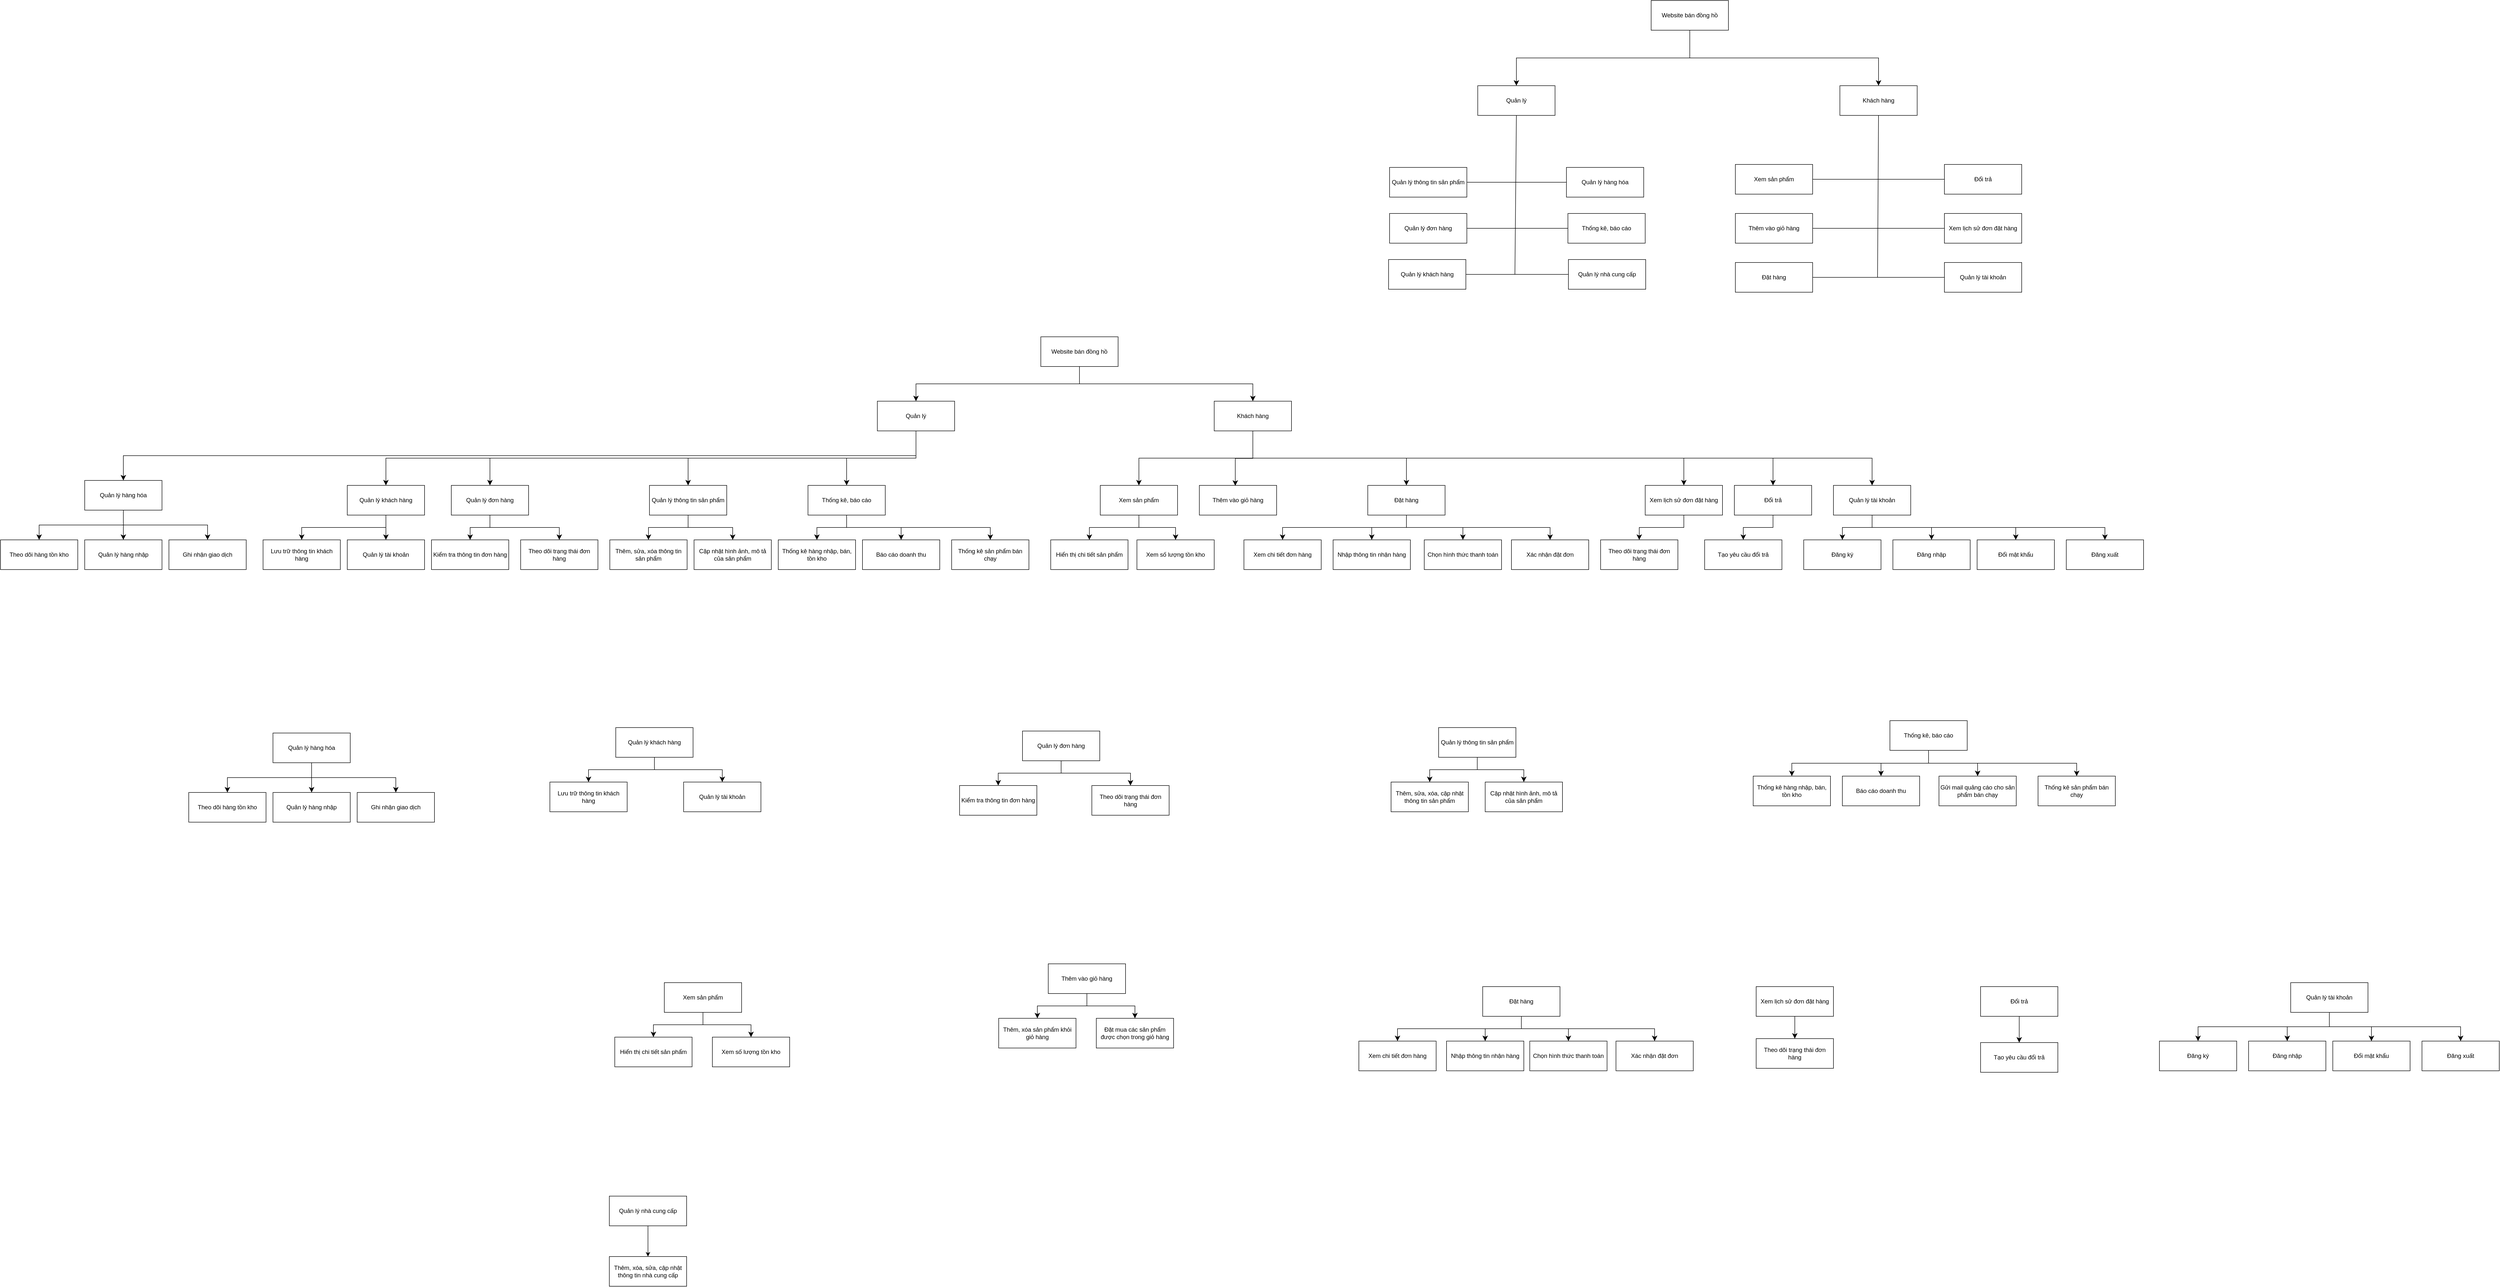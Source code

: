 <mxfile version="26.0.14">
  <diagram id="C5RBs43oDa-KdzZeNtuy" name="Page-1">
    <mxGraphModel dx="3051" dy="1436" grid="0" gridSize="10" guides="1" tooltips="1" connect="1" arrows="1" fold="1" page="1" pageScale="1" pageWidth="827" pageHeight="1169" math="0" shadow="0">
      <root>
        <mxCell id="WIyWlLk6GJQsqaUBKTNV-0" />
        <mxCell id="WIyWlLk6GJQsqaUBKTNV-1" parent="WIyWlLk6GJQsqaUBKTNV-0" />
        <mxCell id="foYc1p1-t5M7blXoYfU2-0" value="Website bán đồng hồ" style="rounded=0;whiteSpace=wrap;html=1;" parent="WIyWlLk6GJQsqaUBKTNV-1" vertex="1">
          <mxGeometry x="270" y="-20" width="156" height="60" as="geometry" />
        </mxCell>
        <mxCell id="foYc1p1-t5M7blXoYfU2-1" value="Quản lý" style="rounded=0;whiteSpace=wrap;html=1;" parent="WIyWlLk6GJQsqaUBKTNV-1" vertex="1">
          <mxGeometry x="-60" y="110" width="156" height="60" as="geometry" />
        </mxCell>
        <mxCell id="foYc1p1-t5M7blXoYfU2-2" value="" style="edgeStyle=elbowEdgeStyle;elbow=vertical;endArrow=classic;html=1;curved=0;rounded=0;endSize=8;startSize=8;entryX=0.5;entryY=0;entryDx=0;entryDy=0;exitX=0.5;exitY=1;exitDx=0;exitDy=0;" parent="WIyWlLk6GJQsqaUBKTNV-1" source="foYc1p1-t5M7blXoYfU2-0" target="foYc1p1-t5M7blXoYfU2-1" edge="1">
          <mxGeometry width="50" height="50" relative="1" as="geometry">
            <mxPoint x="370" y="380" as="sourcePoint" />
            <mxPoint x="420" y="330" as="targetPoint" />
          </mxGeometry>
        </mxCell>
        <mxCell id="foYc1p1-t5M7blXoYfU2-3" value="" style="edgeStyle=elbowEdgeStyle;elbow=vertical;endArrow=classic;html=1;curved=0;rounded=0;endSize=8;startSize=8;exitX=0.5;exitY=1;exitDx=0;exitDy=0;entryX=0.5;entryY=0;entryDx=0;entryDy=0;" parent="WIyWlLk6GJQsqaUBKTNV-1" source="foYc1p1-t5M7blXoYfU2-0" target="foYc1p1-t5M7blXoYfU2-16" edge="1">
          <mxGeometry width="50" height="50" relative="1" as="geometry">
            <mxPoint x="358" y="50" as="sourcePoint" />
            <mxPoint x="610" y="110" as="targetPoint" />
          </mxGeometry>
        </mxCell>
        <mxCell id="foYc1p1-t5M7blXoYfU2-4" value="Quản lý hàng hóa" style="rounded=0;whiteSpace=wrap;html=1;" parent="WIyWlLk6GJQsqaUBKTNV-1" vertex="1">
          <mxGeometry x="-1660" y="270" width="156" height="60" as="geometry" />
        </mxCell>
        <mxCell id="foYc1p1-t5M7blXoYfU2-5" value="" style="edgeStyle=elbowEdgeStyle;elbow=vertical;endArrow=classic;html=1;curved=0;rounded=0;endSize=8;startSize=8;entryX=0.5;entryY=0;entryDx=0;entryDy=0;exitX=0.5;exitY=1;exitDx=0;exitDy=0;" parent="WIyWlLk6GJQsqaUBKTNV-1" source="foYc1p1-t5M7blXoYfU2-1" target="foYc1p1-t5M7blXoYfU2-4" edge="1">
          <mxGeometry width="50" height="50" relative="1" as="geometry">
            <mxPoint x="270" y="220" as="sourcePoint" />
            <mxPoint x="-280" y="440" as="targetPoint" />
          </mxGeometry>
        </mxCell>
        <mxCell id="foYc1p1-t5M7blXoYfU2-6" value="Quản lý khách hàng" style="rounded=0;whiteSpace=wrap;html=1;" parent="WIyWlLk6GJQsqaUBKTNV-1" vertex="1">
          <mxGeometry x="-1130" y="280" width="156" height="60" as="geometry" />
        </mxCell>
        <mxCell id="foYc1p1-t5M7blXoYfU2-8" value="" style="edgeStyle=elbowEdgeStyle;elbow=vertical;endArrow=classic;html=1;curved=0;rounded=0;endSize=8;startSize=8;entryX=0.5;entryY=0;entryDx=0;entryDy=0;exitX=0.5;exitY=1;exitDx=0;exitDy=0;" parent="WIyWlLk6GJQsqaUBKTNV-1" source="foYc1p1-t5M7blXoYfU2-1" target="foYc1p1-t5M7blXoYfU2-6" edge="1">
          <mxGeometry width="50" height="50" relative="1" as="geometry">
            <mxPoint x="28" y="180" as="sourcePoint" />
            <mxPoint x="-352" y="270" as="targetPoint" />
          </mxGeometry>
        </mxCell>
        <mxCell id="foYc1p1-t5M7blXoYfU2-9" value="Quản lý đơn hàng" style="rounded=0;whiteSpace=wrap;html=1;" parent="WIyWlLk6GJQsqaUBKTNV-1" vertex="1">
          <mxGeometry x="-920" y="280" width="156" height="60" as="geometry" />
        </mxCell>
        <mxCell id="foYc1p1-t5M7blXoYfU2-12" value="Quản lý thông tin sản phẩm" style="rounded=0;whiteSpace=wrap;html=1;" parent="WIyWlLk6GJQsqaUBKTNV-1" vertex="1">
          <mxGeometry x="-520" y="280" width="156" height="60" as="geometry" />
        </mxCell>
        <mxCell id="foYc1p1-t5M7blXoYfU2-15" value="Thống kê, báo cáo" style="rounded=0;whiteSpace=wrap;html=1;" parent="WIyWlLk6GJQsqaUBKTNV-1" vertex="1">
          <mxGeometry x="-200" y="280" width="156" height="60" as="geometry" />
        </mxCell>
        <mxCell id="foYc1p1-t5M7blXoYfU2-16" value="Khách hàng" style="rounded=0;whiteSpace=wrap;html=1;" parent="WIyWlLk6GJQsqaUBKTNV-1" vertex="1">
          <mxGeometry x="620" y="110" width="156" height="60" as="geometry" />
        </mxCell>
        <mxCell id="foYc1p1-t5M7blXoYfU2-17" value="" style="edgeStyle=elbowEdgeStyle;elbow=vertical;endArrow=classic;html=1;curved=0;rounded=0;endSize=8;startSize=8;exitX=0.5;exitY=1;exitDx=0;exitDy=0;entryX=0.5;entryY=0;entryDx=0;entryDy=0;" parent="WIyWlLk6GJQsqaUBKTNV-1" source="foYc1p1-t5M7blXoYfU2-4" target="foYc1p1-t5M7blXoYfU2-19" edge="1">
          <mxGeometry width="50" height="50" relative="1" as="geometry">
            <mxPoint x="-860" y="550" as="sourcePoint" />
            <mxPoint x="-1510" y="390" as="targetPoint" />
          </mxGeometry>
        </mxCell>
        <mxCell id="foYc1p1-t5M7blXoYfU2-18" value="Theo dõi hàng tồn kho" style="rounded=0;whiteSpace=wrap;html=1;" parent="WIyWlLk6GJQsqaUBKTNV-1" vertex="1">
          <mxGeometry x="-1830" y="390" width="156" height="60" as="geometry" />
        </mxCell>
        <mxCell id="foYc1p1-t5M7blXoYfU2-19" value="Quản lý hàng nhập" style="rounded=0;whiteSpace=wrap;html=1;" parent="WIyWlLk6GJQsqaUBKTNV-1" vertex="1">
          <mxGeometry x="-1660" y="390" width="156" height="60" as="geometry" />
        </mxCell>
        <mxCell id="foYc1p1-t5M7blXoYfU2-20" value="" style="edgeStyle=elbowEdgeStyle;elbow=vertical;endArrow=classic;html=1;curved=0;rounded=0;endSize=8;startSize=8;exitX=0.5;exitY=1;exitDx=0;exitDy=0;entryX=0.5;entryY=0;entryDx=0;entryDy=0;" parent="WIyWlLk6GJQsqaUBKTNV-1" source="foYc1p1-t5M7blXoYfU2-4" target="foYc1p1-t5M7blXoYfU2-18" edge="1">
          <mxGeometry width="50" height="50" relative="1" as="geometry">
            <mxPoint x="-1070" y="430" as="sourcePoint" />
            <mxPoint x="-1582" y="390" as="targetPoint" />
          </mxGeometry>
        </mxCell>
        <mxCell id="foYc1p1-t5M7blXoYfU2-21" value="Ghi nhận giao dịch" style="rounded=0;whiteSpace=wrap;html=1;" parent="WIyWlLk6GJQsqaUBKTNV-1" vertex="1">
          <mxGeometry x="-1490" y="390" width="156" height="60" as="geometry" />
        </mxCell>
        <mxCell id="foYc1p1-t5M7blXoYfU2-22" value="" style="edgeStyle=elbowEdgeStyle;elbow=vertical;endArrow=classic;html=1;curved=0;rounded=0;endSize=8;startSize=8;exitX=0.5;exitY=1;exitDx=0;exitDy=0;entryX=0.5;entryY=0;entryDx=0;entryDy=0;" parent="WIyWlLk6GJQsqaUBKTNV-1" source="foYc1p1-t5M7blXoYfU2-4" target="foYc1p1-t5M7blXoYfU2-21" edge="1">
          <mxGeometry width="50" height="50" relative="1" as="geometry">
            <mxPoint x="-1112" y="340" as="sourcePoint" />
            <mxPoint x="-1510" y="390" as="targetPoint" />
          </mxGeometry>
        </mxCell>
        <mxCell id="foYc1p1-t5M7blXoYfU2-23" value="Lưu trữ thông tin khách hàng" style="rounded=0;whiteSpace=wrap;html=1;" parent="WIyWlLk6GJQsqaUBKTNV-1" vertex="1">
          <mxGeometry x="-1300" y="390" width="156" height="60" as="geometry" />
        </mxCell>
        <mxCell id="foYc1p1-t5M7blXoYfU2-25" value="" style="edgeStyle=elbowEdgeStyle;elbow=vertical;endArrow=classic;html=1;curved=0;rounded=0;endSize=8;startSize=8;exitX=0.5;exitY=1;exitDx=0;exitDy=0;entryX=0.5;entryY=0;entryDx=0;entryDy=0;" parent="WIyWlLk6GJQsqaUBKTNV-1" source="foYc1p1-t5M7blXoYfU2-6" target="foYc1p1-t5M7blXoYfU2-23" edge="1">
          <mxGeometry width="50" height="50" relative="1" as="geometry">
            <mxPoint x="-1102" y="350" as="sourcePoint" />
            <mxPoint x="-1152" y="400" as="targetPoint" />
          </mxGeometry>
        </mxCell>
        <mxCell id="foYc1p1-t5M7blXoYfU2-26" value="Quản lý tài khoản" style="rounded=0;whiteSpace=wrap;html=1;" parent="WIyWlLk6GJQsqaUBKTNV-1" vertex="1">
          <mxGeometry x="-1130" y="390" width="156" height="60" as="geometry" />
        </mxCell>
        <mxCell id="foYc1p1-t5M7blXoYfU2-27" value="" style="edgeStyle=elbowEdgeStyle;elbow=vertical;endArrow=classic;html=1;curved=0;rounded=0;endSize=8;startSize=8;exitX=0.5;exitY=1;exitDx=0;exitDy=0;entryX=0.5;entryY=0;entryDx=0;entryDy=0;" parent="WIyWlLk6GJQsqaUBKTNV-1" source="foYc1p1-t5M7blXoYfU2-6" target="foYc1p1-t5M7blXoYfU2-26" edge="1">
          <mxGeometry width="50" height="50" relative="1" as="geometry">
            <mxPoint x="-1042" y="350" as="sourcePoint" />
            <mxPoint x="-1192" y="400" as="targetPoint" />
          </mxGeometry>
        </mxCell>
        <mxCell id="foYc1p1-t5M7blXoYfU2-28" value="Kiểm tra thông tin đơn hàng" style="rounded=0;whiteSpace=wrap;html=1;" parent="WIyWlLk6GJQsqaUBKTNV-1" vertex="1">
          <mxGeometry x="-960" y="390" width="156" height="60" as="geometry" />
        </mxCell>
        <mxCell id="foYc1p1-t5M7blXoYfU2-29" value="" style="edgeStyle=elbowEdgeStyle;elbow=vertical;endArrow=classic;html=1;curved=0;rounded=0;endSize=8;startSize=8;exitX=0.5;exitY=1;exitDx=0;exitDy=0;entryX=0.5;entryY=0;entryDx=0;entryDy=0;" parent="WIyWlLk6GJQsqaUBKTNV-1" source="foYc1p1-t5M7blXoYfU2-9" target="foYc1p1-t5M7blXoYfU2-28" edge="1">
          <mxGeometry width="50" height="50" relative="1" as="geometry">
            <mxPoint x="-1042" y="350" as="sourcePoint" />
            <mxPoint x="-1042" y="400" as="targetPoint" />
          </mxGeometry>
        </mxCell>
        <mxCell id="foYc1p1-t5M7blXoYfU2-30" value="Theo dõi trạng thái đơn hàng" style="rounded=0;whiteSpace=wrap;html=1;" parent="WIyWlLk6GJQsqaUBKTNV-1" vertex="1">
          <mxGeometry x="-780" y="390" width="156" height="60" as="geometry" />
        </mxCell>
        <mxCell id="foYc1p1-t5M7blXoYfU2-31" value="" style="edgeStyle=elbowEdgeStyle;elbow=vertical;endArrow=classic;html=1;curved=0;rounded=0;endSize=8;startSize=8;entryX=0.5;entryY=0;entryDx=0;entryDy=0;exitX=0.5;exitY=1;exitDx=0;exitDy=0;" parent="WIyWlLk6GJQsqaUBKTNV-1" source="foYc1p1-t5M7blXoYfU2-9" target="foYc1p1-t5M7blXoYfU2-30" edge="1">
          <mxGeometry width="50" height="50" relative="1" as="geometry">
            <mxPoint x="-820" y="360" as="sourcePoint" />
            <mxPoint x="-872" y="400" as="targetPoint" />
          </mxGeometry>
        </mxCell>
        <mxCell id="foYc1p1-t5M7blXoYfU2-32" value="Thêm, sửa, xóa thông tin sản phẩm" style="rounded=0;whiteSpace=wrap;html=1;" parent="WIyWlLk6GJQsqaUBKTNV-1" vertex="1">
          <mxGeometry x="-600" y="390" width="156" height="60" as="geometry" />
        </mxCell>
        <mxCell id="foYc1p1-t5M7blXoYfU2-33" value="Cập nhật hình ảnh, mô tả của sản phẩm" style="rounded=0;whiteSpace=wrap;html=1;" parent="WIyWlLk6GJQsqaUBKTNV-1" vertex="1">
          <mxGeometry x="-430" y="390" width="156" height="60" as="geometry" />
        </mxCell>
        <mxCell id="foYc1p1-t5M7blXoYfU2-34" value="" style="edgeStyle=elbowEdgeStyle;elbow=vertical;endArrow=classic;html=1;curved=0;rounded=0;endSize=8;startSize=8;entryX=0.5;entryY=0;entryDx=0;entryDy=0;exitX=0.5;exitY=1;exitDx=0;exitDy=0;" parent="WIyWlLk6GJQsqaUBKTNV-1" source="foYc1p1-t5M7blXoYfU2-12" target="foYc1p1-t5M7blXoYfU2-32" edge="1">
          <mxGeometry width="50" height="50" relative="1" as="geometry">
            <mxPoint x="-832" y="350" as="sourcePoint" />
            <mxPoint x="-692" y="400" as="targetPoint" />
          </mxGeometry>
        </mxCell>
        <mxCell id="foYc1p1-t5M7blXoYfU2-35" value="" style="edgeStyle=elbowEdgeStyle;elbow=vertical;endArrow=classic;html=1;curved=0;rounded=0;endSize=8;startSize=8;entryX=0.5;entryY=0;entryDx=0;entryDy=0;exitX=0.5;exitY=1;exitDx=0;exitDy=0;" parent="WIyWlLk6GJQsqaUBKTNV-1" source="foYc1p1-t5M7blXoYfU2-12" target="foYc1p1-t5M7blXoYfU2-33" edge="1">
          <mxGeometry width="50" height="50" relative="1" as="geometry">
            <mxPoint x="-822" y="360" as="sourcePoint" />
            <mxPoint x="-682" y="410" as="targetPoint" />
          </mxGeometry>
        </mxCell>
        <mxCell id="foYc1p1-t5M7blXoYfU2-36" value="Thống kê hàng nhập, bán, tồn kho" style="rounded=0;whiteSpace=wrap;html=1;" parent="WIyWlLk6GJQsqaUBKTNV-1" vertex="1">
          <mxGeometry x="-260" y="390" width="156" height="60" as="geometry" />
        </mxCell>
        <mxCell id="foYc1p1-t5M7blXoYfU2-37" value="Báo cáo doanh thu" style="rounded=0;whiteSpace=wrap;html=1;" parent="WIyWlLk6GJQsqaUBKTNV-1" vertex="1">
          <mxGeometry x="-90" y="390" width="156" height="60" as="geometry" />
        </mxCell>
        <mxCell id="foYc1p1-t5M7blXoYfU2-38" value="" style="edgeStyle=elbowEdgeStyle;elbow=vertical;endArrow=classic;html=1;curved=0;rounded=0;endSize=8;startSize=8;entryX=0.5;entryY=0;entryDx=0;entryDy=0;exitX=0.5;exitY=1;exitDx=0;exitDy=0;" parent="WIyWlLk6GJQsqaUBKTNV-1" source="foYc1p1-t5M7blXoYfU2-15" target="foYc1p1-t5M7blXoYfU2-37" edge="1">
          <mxGeometry width="50" height="50" relative="1" as="geometry">
            <mxPoint x="-432" y="350" as="sourcePoint" />
            <mxPoint x="-512" y="400" as="targetPoint" />
          </mxGeometry>
        </mxCell>
        <mxCell id="foYc1p1-t5M7blXoYfU2-39" value="" style="edgeStyle=elbowEdgeStyle;elbow=vertical;endArrow=classic;html=1;curved=0;rounded=0;endSize=8;startSize=8;entryX=0.5;entryY=0;entryDx=0;entryDy=0;exitX=0.5;exitY=1;exitDx=0;exitDy=0;" parent="WIyWlLk6GJQsqaUBKTNV-1" source="foYc1p1-t5M7blXoYfU2-15" target="foYc1p1-t5M7blXoYfU2-36" edge="1">
          <mxGeometry width="50" height="50" relative="1" as="geometry">
            <mxPoint x="-432" y="350" as="sourcePoint" />
            <mxPoint x="-342" y="400" as="targetPoint" />
          </mxGeometry>
        </mxCell>
        <mxCell id="foYc1p1-t5M7blXoYfU2-40" value="Thống kê sản phẩm bán chạy" style="rounded=0;whiteSpace=wrap;html=1;" parent="WIyWlLk6GJQsqaUBKTNV-1" vertex="1">
          <mxGeometry x="90" y="390" width="156" height="60" as="geometry" />
        </mxCell>
        <mxCell id="foYc1p1-t5M7blXoYfU2-41" value="" style="edgeStyle=elbowEdgeStyle;elbow=vertical;endArrow=classic;html=1;curved=0;rounded=0;endSize=8;startSize=8;entryX=0.5;entryY=0;entryDx=0;entryDy=0;exitX=0.5;exitY=1;exitDx=0;exitDy=0;" parent="WIyWlLk6GJQsqaUBKTNV-1" source="foYc1p1-t5M7blXoYfU2-15" target="foYc1p1-t5M7blXoYfU2-40" edge="1">
          <mxGeometry width="50" height="50" relative="1" as="geometry">
            <mxPoint x="-70" y="350" as="sourcePoint" />
            <mxPoint x="-2" y="400" as="targetPoint" />
          </mxGeometry>
        </mxCell>
        <mxCell id="foYc1p1-t5M7blXoYfU2-43" value="" style="edgeStyle=elbowEdgeStyle;elbow=vertical;endArrow=classic;html=1;curved=0;rounded=0;endSize=8;startSize=8;entryX=0.5;entryY=0;entryDx=0;entryDy=0;exitX=0.5;exitY=1;exitDx=0;exitDy=0;" parent="WIyWlLk6GJQsqaUBKTNV-1" source="foYc1p1-t5M7blXoYfU2-1" target="foYc1p1-t5M7blXoYfU2-9" edge="1">
          <mxGeometry width="50" height="50" relative="1" as="geometry">
            <mxPoint x="28" y="180" as="sourcePoint" />
            <mxPoint x="-1042" y="290" as="targetPoint" />
          </mxGeometry>
        </mxCell>
        <mxCell id="foYc1p1-t5M7blXoYfU2-44" value="" style="edgeStyle=elbowEdgeStyle;elbow=vertical;endArrow=classic;html=1;curved=0;rounded=0;endSize=8;startSize=8;entryX=0.5;entryY=0;entryDx=0;entryDy=0;exitX=0.5;exitY=1;exitDx=0;exitDy=0;" parent="WIyWlLk6GJQsqaUBKTNV-1" source="foYc1p1-t5M7blXoYfU2-1" target="foYc1p1-t5M7blXoYfU2-12" edge="1">
          <mxGeometry width="50" height="50" relative="1" as="geometry">
            <mxPoint x="38" y="190" as="sourcePoint" />
            <mxPoint x="-1032" y="300" as="targetPoint" />
          </mxGeometry>
        </mxCell>
        <mxCell id="foYc1p1-t5M7blXoYfU2-45" value="" style="edgeStyle=elbowEdgeStyle;elbow=vertical;endArrow=classic;html=1;curved=0;rounded=0;endSize=8;startSize=8;entryX=0.5;entryY=0;entryDx=0;entryDy=0;exitX=0.5;exitY=1;exitDx=0;exitDy=0;" parent="WIyWlLk6GJQsqaUBKTNV-1" source="foYc1p1-t5M7blXoYfU2-1" target="foYc1p1-t5M7blXoYfU2-15" edge="1">
          <mxGeometry width="50" height="50" relative="1" as="geometry">
            <mxPoint x="48" y="200" as="sourcePoint" />
            <mxPoint x="-1022" y="310" as="targetPoint" />
          </mxGeometry>
        </mxCell>
        <mxCell id="foYc1p1-t5M7blXoYfU2-46" value="Xem sản phẩm" style="rounded=0;whiteSpace=wrap;html=1;" parent="WIyWlLk6GJQsqaUBKTNV-1" vertex="1">
          <mxGeometry x="390" y="280" width="156" height="60" as="geometry" />
        </mxCell>
        <mxCell id="foYc1p1-t5M7blXoYfU2-47" value="Hiển thị chi tiết sản phẩm" style="rounded=0;whiteSpace=wrap;html=1;" parent="WIyWlLk6GJQsqaUBKTNV-1" vertex="1">
          <mxGeometry x="290" y="390" width="156" height="60" as="geometry" />
        </mxCell>
        <mxCell id="foYc1p1-t5M7blXoYfU2-51" value="Xem số lượng tồn kho" style="rounded=0;whiteSpace=wrap;html=1;" parent="WIyWlLk6GJQsqaUBKTNV-1" vertex="1">
          <mxGeometry x="464" y="390" width="156" height="60" as="geometry" />
        </mxCell>
        <mxCell id="foYc1p1-t5M7blXoYfU2-52" value="Thêm vào giỏ hàng" style="rounded=0;whiteSpace=wrap;html=1;" parent="WIyWlLk6GJQsqaUBKTNV-1" vertex="1">
          <mxGeometry x="590" y="280" width="156" height="60" as="geometry" />
        </mxCell>
        <mxCell id="foYc1p1-t5M7blXoYfU2-53" value="Đặt hàng" style="rounded=0;whiteSpace=wrap;html=1;" parent="WIyWlLk6GJQsqaUBKTNV-1" vertex="1">
          <mxGeometry x="930" y="280" width="156" height="60" as="geometry" />
        </mxCell>
        <mxCell id="foYc1p1-t5M7blXoYfU2-54" value="Xem chi tiết đơn hàng" style="rounded=0;whiteSpace=wrap;html=1;" parent="WIyWlLk6GJQsqaUBKTNV-1" vertex="1">
          <mxGeometry x="680" y="390" width="156" height="60" as="geometry" />
        </mxCell>
        <mxCell id="foYc1p1-t5M7blXoYfU2-55" value="Chọn hình thức thanh toán" style="rounded=0;whiteSpace=wrap;html=1;" parent="WIyWlLk6GJQsqaUBKTNV-1" vertex="1">
          <mxGeometry x="1044" y="390" width="156" height="60" as="geometry" />
        </mxCell>
        <mxCell id="foYc1p1-t5M7blXoYfU2-56" value="Xem lịch sử đơn đặt hàng" style="rounded=0;whiteSpace=wrap;html=1;" parent="WIyWlLk6GJQsqaUBKTNV-1" vertex="1">
          <mxGeometry x="1490" y="280" width="156" height="60" as="geometry" />
        </mxCell>
        <mxCell id="foYc1p1-t5M7blXoYfU2-57" value="Đổi trả" style="rounded=0;whiteSpace=wrap;html=1;" parent="WIyWlLk6GJQsqaUBKTNV-1" vertex="1">
          <mxGeometry x="1670" y="280" width="156" height="60" as="geometry" />
        </mxCell>
        <mxCell id="foYc1p1-t5M7blXoYfU2-58" value="Quản lý tài khoản" style="rounded=0;whiteSpace=wrap;html=1;" parent="WIyWlLk6GJQsqaUBKTNV-1" vertex="1">
          <mxGeometry x="1870" y="280" width="156" height="60" as="geometry" />
        </mxCell>
        <mxCell id="foYc1p1-t5M7blXoYfU2-59" value="Đăng ký" style="rounded=0;whiteSpace=wrap;html=1;" parent="WIyWlLk6GJQsqaUBKTNV-1" vertex="1">
          <mxGeometry x="1810" y="390" width="156" height="60" as="geometry" />
        </mxCell>
        <mxCell id="foYc1p1-t5M7blXoYfU2-60" value="Đăng nhập" style="rounded=0;whiteSpace=wrap;html=1;" parent="WIyWlLk6GJQsqaUBKTNV-1" vertex="1">
          <mxGeometry x="1990" y="390" width="156" height="60" as="geometry" />
        </mxCell>
        <mxCell id="foYc1p1-t5M7blXoYfU2-61" value="Đổi mật khẩu" style="rounded=0;whiteSpace=wrap;html=1;" parent="WIyWlLk6GJQsqaUBKTNV-1" vertex="1">
          <mxGeometry x="2160" y="390" width="156" height="60" as="geometry" />
        </mxCell>
        <mxCell id="foYc1p1-t5M7blXoYfU2-62" value="Đăng xuất" style="rounded=0;whiteSpace=wrap;html=1;" parent="WIyWlLk6GJQsqaUBKTNV-1" vertex="1">
          <mxGeometry x="2340" y="390" width="156" height="60" as="geometry" />
        </mxCell>
        <mxCell id="foYc1p1-t5M7blXoYfU2-63" value="" style="edgeStyle=elbowEdgeStyle;elbow=vertical;endArrow=classic;html=1;curved=0;rounded=0;endSize=8;startSize=8;exitX=0.5;exitY=1;exitDx=0;exitDy=0;entryX=0.5;entryY=0;entryDx=0;entryDy=0;" parent="WIyWlLk6GJQsqaUBKTNV-1" source="foYc1p1-t5M7blXoYfU2-16" target="foYc1p1-t5M7blXoYfU2-46" edge="1">
          <mxGeometry width="50" height="50" relative="1" as="geometry">
            <mxPoint x="358" y="50" as="sourcePoint" />
            <mxPoint x="708" y="120" as="targetPoint" />
          </mxGeometry>
        </mxCell>
        <mxCell id="foYc1p1-t5M7blXoYfU2-64" value="" style="edgeStyle=elbowEdgeStyle;elbow=vertical;endArrow=classic;html=1;curved=0;rounded=0;endSize=8;startSize=8;exitX=0.5;exitY=1;exitDx=0;exitDy=0;entryX=0.465;entryY=0.012;entryDx=0;entryDy=0;entryPerimeter=0;" parent="WIyWlLk6GJQsqaUBKTNV-1" source="foYc1p1-t5M7blXoYfU2-16" target="foYc1p1-t5M7blXoYfU2-52" edge="1">
          <mxGeometry width="50" height="50" relative="1" as="geometry">
            <mxPoint x="708" y="180" as="sourcePoint" />
            <mxPoint x="478" y="290" as="targetPoint" />
          </mxGeometry>
        </mxCell>
        <mxCell id="foYc1p1-t5M7blXoYfU2-65" value="" style="edgeStyle=elbowEdgeStyle;elbow=vertical;endArrow=classic;html=1;curved=0;rounded=0;endSize=8;startSize=8;exitX=0.5;exitY=1;exitDx=0;exitDy=0;entryX=0.5;entryY=0;entryDx=0;entryDy=0;" parent="WIyWlLk6GJQsqaUBKTNV-1" source="foYc1p1-t5M7blXoYfU2-16" target="foYc1p1-t5M7blXoYfU2-53" edge="1">
          <mxGeometry width="50" height="50" relative="1" as="geometry">
            <mxPoint x="718" y="190" as="sourcePoint" />
            <mxPoint x="488" y="300" as="targetPoint" />
          </mxGeometry>
        </mxCell>
        <mxCell id="foYc1p1-t5M7blXoYfU2-66" value="" style="edgeStyle=elbowEdgeStyle;elbow=vertical;endArrow=classic;html=1;curved=0;rounded=0;endSize=8;startSize=8;exitX=0.5;exitY=1;exitDx=0;exitDy=0;entryX=0.5;entryY=0;entryDx=0;entryDy=0;" parent="WIyWlLk6GJQsqaUBKTNV-1" source="foYc1p1-t5M7blXoYfU2-16" target="foYc1p1-t5M7blXoYfU2-56" edge="1">
          <mxGeometry width="50" height="50" relative="1" as="geometry">
            <mxPoint x="728" y="200" as="sourcePoint" />
            <mxPoint x="498" y="310" as="targetPoint" />
          </mxGeometry>
        </mxCell>
        <mxCell id="foYc1p1-t5M7blXoYfU2-67" value="" style="edgeStyle=elbowEdgeStyle;elbow=vertical;endArrow=classic;html=1;curved=0;rounded=0;endSize=8;startSize=8;exitX=0.5;exitY=1;exitDx=0;exitDy=0;entryX=0.5;entryY=0;entryDx=0;entryDy=0;" parent="WIyWlLk6GJQsqaUBKTNV-1" source="foYc1p1-t5M7blXoYfU2-16" target="foYc1p1-t5M7blXoYfU2-57" edge="1">
          <mxGeometry width="50" height="50" relative="1" as="geometry">
            <mxPoint x="708" y="180" as="sourcePoint" />
            <mxPoint x="1288" y="290" as="targetPoint" />
          </mxGeometry>
        </mxCell>
        <mxCell id="foYc1p1-t5M7blXoYfU2-68" value="" style="edgeStyle=elbowEdgeStyle;elbow=vertical;endArrow=classic;html=1;curved=0;rounded=0;endSize=8;startSize=8;exitX=0.5;exitY=1;exitDx=0;exitDy=0;entryX=0.5;entryY=0;entryDx=0;entryDy=0;" parent="WIyWlLk6GJQsqaUBKTNV-1" source="foYc1p1-t5M7blXoYfU2-16" target="foYc1p1-t5M7blXoYfU2-58" edge="1">
          <mxGeometry width="50" height="50" relative="1" as="geometry">
            <mxPoint x="718" y="190" as="sourcePoint" />
            <mxPoint x="1298" y="300" as="targetPoint" />
          </mxGeometry>
        </mxCell>
        <mxCell id="foYc1p1-t5M7blXoYfU2-69" value="" style="edgeStyle=elbowEdgeStyle;elbow=vertical;endArrow=classic;html=1;curved=0;rounded=0;endSize=8;startSize=8;exitX=0.5;exitY=1;exitDx=0;exitDy=0;entryX=0.5;entryY=0;entryDx=0;entryDy=0;" parent="WIyWlLk6GJQsqaUBKTNV-1" source="foYc1p1-t5M7blXoYfU2-46" target="foYc1p1-t5M7blXoYfU2-47" edge="1">
          <mxGeometry width="50" height="50" relative="1" as="geometry">
            <mxPoint x="708" y="180" as="sourcePoint" />
            <mxPoint x="763" y="291" as="targetPoint" />
          </mxGeometry>
        </mxCell>
        <mxCell id="foYc1p1-t5M7blXoYfU2-70" value="" style="edgeStyle=elbowEdgeStyle;elbow=vertical;endArrow=classic;html=1;curved=0;rounded=0;endSize=8;startSize=8;exitX=0.5;exitY=1;exitDx=0;exitDy=0;entryX=0.5;entryY=0;entryDx=0;entryDy=0;" parent="WIyWlLk6GJQsqaUBKTNV-1" source="foYc1p1-t5M7blXoYfU2-46" target="foYc1p1-t5M7blXoYfU2-51" edge="1">
          <mxGeometry width="50" height="50" relative="1" as="geometry">
            <mxPoint x="478" y="350" as="sourcePoint" />
            <mxPoint x="378" y="400" as="targetPoint" />
          </mxGeometry>
        </mxCell>
        <mxCell id="foYc1p1-t5M7blXoYfU2-71" value="" style="edgeStyle=elbowEdgeStyle;elbow=vertical;endArrow=classic;html=1;curved=0;rounded=0;endSize=8;startSize=8;exitX=0.5;exitY=1;exitDx=0;exitDy=0;entryX=0.5;entryY=0;entryDx=0;entryDy=0;" parent="WIyWlLk6GJQsqaUBKTNV-1" source="foYc1p1-t5M7blXoYfU2-53" target="foYc1p1-t5M7blXoYfU2-54" edge="1">
          <mxGeometry width="50" height="50" relative="1" as="geometry">
            <mxPoint x="478" y="350" as="sourcePoint" />
            <mxPoint x="552" y="400" as="targetPoint" />
          </mxGeometry>
        </mxCell>
        <mxCell id="foYc1p1-t5M7blXoYfU2-72" value="" style="edgeStyle=elbowEdgeStyle;elbow=vertical;endArrow=classic;html=1;curved=0;rounded=0;endSize=8;startSize=8;exitX=0.5;exitY=1;exitDx=0;exitDy=0;entryX=0.5;entryY=0;entryDx=0;entryDy=0;" parent="WIyWlLk6GJQsqaUBKTNV-1" source="foYc1p1-t5M7blXoYfU2-53" target="foYc1p1-t5M7blXoYfU2-55" edge="1">
          <mxGeometry width="50" height="50" relative="1" as="geometry">
            <mxPoint x="1018" y="350" as="sourcePoint" />
            <mxPoint x="908" y="410" as="targetPoint" />
          </mxGeometry>
        </mxCell>
        <mxCell id="foYc1p1-t5M7blXoYfU2-73" value="Nhập thông tin nhận hàng" style="rounded=0;whiteSpace=wrap;html=1;" parent="WIyWlLk6GJQsqaUBKTNV-1" vertex="1">
          <mxGeometry x="860" y="390" width="156" height="60" as="geometry" />
        </mxCell>
        <mxCell id="foYc1p1-t5M7blXoYfU2-74" value="" style="edgeStyle=elbowEdgeStyle;elbow=vertical;endArrow=classic;html=1;curved=0;rounded=0;endSize=8;startSize=8;exitX=0.5;exitY=1;exitDx=0;exitDy=0;entryX=0.5;entryY=0;entryDx=0;entryDy=0;" parent="WIyWlLk6GJQsqaUBKTNV-1" source="foYc1p1-t5M7blXoYfU2-53" target="foYc1p1-t5M7blXoYfU2-73" edge="1">
          <mxGeometry width="50" height="50" relative="1" as="geometry">
            <mxPoint x="1018" y="350" as="sourcePoint" />
            <mxPoint x="1132" y="400" as="targetPoint" />
          </mxGeometry>
        </mxCell>
        <mxCell id="foYc1p1-t5M7blXoYfU2-75" value="Xác nhận đặt đơn" style="rounded=0;whiteSpace=wrap;html=1;" parent="WIyWlLk6GJQsqaUBKTNV-1" vertex="1">
          <mxGeometry x="1220" y="390" width="156" height="60" as="geometry" />
        </mxCell>
        <mxCell id="foYc1p1-t5M7blXoYfU2-76" value="Theo dõi trạng thái đơn hàng" style="rounded=0;whiteSpace=wrap;html=1;" parent="WIyWlLk6GJQsqaUBKTNV-1" vertex="1">
          <mxGeometry x="1400" y="390" width="156" height="60" as="geometry" />
        </mxCell>
        <mxCell id="foYc1p1-t5M7blXoYfU2-77" value="Tạo yêu cầu đổi trả" style="rounded=0;whiteSpace=wrap;html=1;" parent="WIyWlLk6GJQsqaUBKTNV-1" vertex="1">
          <mxGeometry x="1610" y="390" width="156" height="60" as="geometry" />
        </mxCell>
        <mxCell id="foYc1p1-t5M7blXoYfU2-78" value="" style="edgeStyle=elbowEdgeStyle;elbow=vertical;endArrow=classic;html=1;curved=0;rounded=0;endSize=8;startSize=8;exitX=0.5;exitY=1;exitDx=0;exitDy=0;entryX=0.5;entryY=0;entryDx=0;entryDy=0;" parent="WIyWlLk6GJQsqaUBKTNV-1" source="foYc1p1-t5M7blXoYfU2-57" target="foYc1p1-t5M7blXoYfU2-77" edge="1">
          <mxGeometry width="50" height="50" relative="1" as="geometry">
            <mxPoint x="1018" y="350" as="sourcePoint" />
            <mxPoint x="948" y="400" as="targetPoint" />
          </mxGeometry>
        </mxCell>
        <mxCell id="foYc1p1-t5M7blXoYfU2-80" value="" style="edgeStyle=elbowEdgeStyle;elbow=vertical;endArrow=classic;html=1;curved=0;rounded=0;endSize=8;startSize=8;exitX=0.5;exitY=1;exitDx=0;exitDy=0;entryX=0.5;entryY=0;entryDx=0;entryDy=0;" parent="WIyWlLk6GJQsqaUBKTNV-1" source="foYc1p1-t5M7blXoYfU2-58" target="foYc1p1-t5M7blXoYfU2-59" edge="1">
          <mxGeometry width="50" height="50" relative="1" as="geometry">
            <mxPoint x="1758" y="350" as="sourcePoint" />
            <mxPoint x="1698" y="400" as="targetPoint" />
          </mxGeometry>
        </mxCell>
        <mxCell id="foYc1p1-t5M7blXoYfU2-81" value="" style="edgeStyle=elbowEdgeStyle;elbow=vertical;endArrow=classic;html=1;curved=0;rounded=0;endSize=8;startSize=8;exitX=0.5;exitY=1;exitDx=0;exitDy=0;entryX=0.5;entryY=0;entryDx=0;entryDy=0;" parent="WIyWlLk6GJQsqaUBKTNV-1" source="foYc1p1-t5M7blXoYfU2-58" target="foYc1p1-t5M7blXoYfU2-60" edge="1">
          <mxGeometry width="50" height="50" relative="1" as="geometry">
            <mxPoint x="1958" y="350" as="sourcePoint" />
            <mxPoint x="1898" y="400" as="targetPoint" />
          </mxGeometry>
        </mxCell>
        <mxCell id="foYc1p1-t5M7blXoYfU2-82" value="" style="edgeStyle=elbowEdgeStyle;elbow=vertical;endArrow=classic;html=1;curved=0;rounded=0;endSize=8;startSize=8;exitX=0.5;exitY=1;exitDx=0;exitDy=0;entryX=0.5;entryY=0;entryDx=0;entryDy=0;" parent="WIyWlLk6GJQsqaUBKTNV-1" source="foYc1p1-t5M7blXoYfU2-58" target="foYc1p1-t5M7blXoYfU2-61" edge="1">
          <mxGeometry width="50" height="50" relative="1" as="geometry">
            <mxPoint x="1968" y="360" as="sourcePoint" />
            <mxPoint x="1908" y="410" as="targetPoint" />
          </mxGeometry>
        </mxCell>
        <mxCell id="foYc1p1-t5M7blXoYfU2-83" value="" style="edgeStyle=elbowEdgeStyle;elbow=vertical;endArrow=classic;html=1;curved=0;rounded=0;endSize=8;startSize=8;exitX=0.5;exitY=1;exitDx=0;exitDy=0;entryX=0.5;entryY=0;entryDx=0;entryDy=0;" parent="WIyWlLk6GJQsqaUBKTNV-1" source="foYc1p1-t5M7blXoYfU2-58" target="foYc1p1-t5M7blXoYfU2-62" edge="1">
          <mxGeometry width="50" height="50" relative="1" as="geometry">
            <mxPoint x="1978" y="370" as="sourcePoint" />
            <mxPoint x="1918" y="420" as="targetPoint" />
          </mxGeometry>
        </mxCell>
        <mxCell id="foYc1p1-t5M7blXoYfU2-84" value="" style="edgeStyle=elbowEdgeStyle;elbow=vertical;endArrow=classic;html=1;curved=0;rounded=0;endSize=8;startSize=8;exitX=0.5;exitY=1;exitDx=0;exitDy=0;entryX=0.5;entryY=0;entryDx=0;entryDy=0;" parent="WIyWlLk6GJQsqaUBKTNV-1" source="foYc1p1-t5M7blXoYfU2-56" target="foYc1p1-t5M7blXoYfU2-76" edge="1">
          <mxGeometry width="50" height="50" relative="1" as="geometry">
            <mxPoint x="1758" y="350" as="sourcePoint" />
            <mxPoint x="1698" y="400" as="targetPoint" />
          </mxGeometry>
        </mxCell>
        <mxCell id="foYc1p1-t5M7blXoYfU2-85" value="" style="edgeStyle=elbowEdgeStyle;elbow=vertical;endArrow=classic;html=1;curved=0;rounded=0;endSize=8;startSize=8;exitX=0.5;exitY=1;exitDx=0;exitDy=0;entryX=0.5;entryY=0;entryDx=0;entryDy=0;" parent="WIyWlLk6GJQsqaUBKTNV-1" source="foYc1p1-t5M7blXoYfU2-53" target="foYc1p1-t5M7blXoYfU2-75" edge="1">
          <mxGeometry width="50" height="50" relative="1" as="geometry">
            <mxPoint x="1018" y="350" as="sourcePoint" />
            <mxPoint x="1132" y="400" as="targetPoint" />
          </mxGeometry>
        </mxCell>
        <mxCell id="g5pkuBaanTUEijDNv1J0-0" value="Quản lý hàng hóa" style="rounded=0;whiteSpace=wrap;html=1;" parent="WIyWlLk6GJQsqaUBKTNV-1" vertex="1">
          <mxGeometry x="-1280" y="780" width="156" height="60" as="geometry" />
        </mxCell>
        <mxCell id="g5pkuBaanTUEijDNv1J0-1" value="" style="edgeStyle=elbowEdgeStyle;elbow=vertical;endArrow=classic;html=1;curved=0;rounded=0;endSize=8;startSize=8;exitX=0.5;exitY=1;exitDx=0;exitDy=0;entryX=0.5;entryY=0;entryDx=0;entryDy=0;" parent="WIyWlLk6GJQsqaUBKTNV-1" source="g5pkuBaanTUEijDNv1J0-0" target="g5pkuBaanTUEijDNv1J0-3" edge="1">
          <mxGeometry width="50" height="50" relative="1" as="geometry">
            <mxPoint x="-480" y="1060" as="sourcePoint" />
            <mxPoint x="-1130" y="900" as="targetPoint" />
          </mxGeometry>
        </mxCell>
        <mxCell id="g5pkuBaanTUEijDNv1J0-2" value="Theo dõi hàng tồn kho" style="rounded=0;whiteSpace=wrap;html=1;" parent="WIyWlLk6GJQsqaUBKTNV-1" vertex="1">
          <mxGeometry x="-1450" y="900" width="156" height="60" as="geometry" />
        </mxCell>
        <mxCell id="g5pkuBaanTUEijDNv1J0-3" value="Quản lý hàng nhập" style="rounded=0;whiteSpace=wrap;html=1;" parent="WIyWlLk6GJQsqaUBKTNV-1" vertex="1">
          <mxGeometry x="-1280" y="900" width="156" height="60" as="geometry" />
        </mxCell>
        <mxCell id="g5pkuBaanTUEijDNv1J0-4" value="" style="edgeStyle=elbowEdgeStyle;elbow=vertical;endArrow=classic;html=1;curved=0;rounded=0;endSize=8;startSize=8;exitX=0.5;exitY=1;exitDx=0;exitDy=0;entryX=0.5;entryY=0;entryDx=0;entryDy=0;" parent="WIyWlLk6GJQsqaUBKTNV-1" source="g5pkuBaanTUEijDNv1J0-0" target="g5pkuBaanTUEijDNv1J0-2" edge="1">
          <mxGeometry width="50" height="50" relative="1" as="geometry">
            <mxPoint x="-690" y="940" as="sourcePoint" />
            <mxPoint x="-1202" y="900" as="targetPoint" />
          </mxGeometry>
        </mxCell>
        <mxCell id="g5pkuBaanTUEijDNv1J0-5" value="Ghi nhận giao dịch" style="rounded=0;whiteSpace=wrap;html=1;" parent="WIyWlLk6GJQsqaUBKTNV-1" vertex="1">
          <mxGeometry x="-1110" y="900" width="156" height="60" as="geometry" />
        </mxCell>
        <mxCell id="g5pkuBaanTUEijDNv1J0-6" value="" style="edgeStyle=elbowEdgeStyle;elbow=vertical;endArrow=classic;html=1;curved=0;rounded=0;endSize=8;startSize=8;exitX=0.5;exitY=1;exitDx=0;exitDy=0;entryX=0.5;entryY=0;entryDx=0;entryDy=0;" parent="WIyWlLk6GJQsqaUBKTNV-1" source="g5pkuBaanTUEijDNv1J0-0" target="g5pkuBaanTUEijDNv1J0-5" edge="1">
          <mxGeometry width="50" height="50" relative="1" as="geometry">
            <mxPoint x="-732" y="850" as="sourcePoint" />
            <mxPoint x="-1130" y="900" as="targetPoint" />
          </mxGeometry>
        </mxCell>
        <mxCell id="g5pkuBaanTUEijDNv1J0-7" value="Quản lý khách hàng" style="rounded=0;whiteSpace=wrap;html=1;" parent="WIyWlLk6GJQsqaUBKTNV-1" vertex="1">
          <mxGeometry x="-588" y="769" width="156" height="60" as="geometry" />
        </mxCell>
        <mxCell id="g5pkuBaanTUEijDNv1J0-8" value="Lưu trữ thông tin khách hàng" style="rounded=0;whiteSpace=wrap;html=1;" parent="WIyWlLk6GJQsqaUBKTNV-1" vertex="1">
          <mxGeometry x="-721" y="879" width="156" height="60" as="geometry" />
        </mxCell>
        <mxCell id="g5pkuBaanTUEijDNv1J0-9" value="" style="edgeStyle=elbowEdgeStyle;elbow=vertical;endArrow=classic;html=1;curved=0;rounded=0;endSize=8;startSize=8;exitX=0.5;exitY=1;exitDx=0;exitDy=0;entryX=0.5;entryY=0;entryDx=0;entryDy=0;" parent="WIyWlLk6GJQsqaUBKTNV-1" source="g5pkuBaanTUEijDNv1J0-7" target="g5pkuBaanTUEijDNv1J0-8" edge="1">
          <mxGeometry width="50" height="50" relative="1" as="geometry">
            <mxPoint x="-560" y="839" as="sourcePoint" />
            <mxPoint x="-610" y="889" as="targetPoint" />
          </mxGeometry>
        </mxCell>
        <mxCell id="g5pkuBaanTUEijDNv1J0-10" value="Quản lý tài khoản" style="rounded=0;whiteSpace=wrap;html=1;" parent="WIyWlLk6GJQsqaUBKTNV-1" vertex="1">
          <mxGeometry x="-451" y="879" width="156" height="60" as="geometry" />
        </mxCell>
        <mxCell id="g5pkuBaanTUEijDNv1J0-11" value="" style="edgeStyle=elbowEdgeStyle;elbow=vertical;endArrow=classic;html=1;curved=0;rounded=0;endSize=8;startSize=8;exitX=0.5;exitY=1;exitDx=0;exitDy=0;entryX=0.5;entryY=0;entryDx=0;entryDy=0;" parent="WIyWlLk6GJQsqaUBKTNV-1" source="g5pkuBaanTUEijDNv1J0-7" target="g5pkuBaanTUEijDNv1J0-10" edge="1">
          <mxGeometry width="50" height="50" relative="1" as="geometry">
            <mxPoint x="-500" y="839" as="sourcePoint" />
            <mxPoint x="-650" y="889" as="targetPoint" />
          </mxGeometry>
        </mxCell>
        <mxCell id="g5pkuBaanTUEijDNv1J0-13" value="Quản lý đơn hàng" style="rounded=0;whiteSpace=wrap;html=1;" parent="WIyWlLk6GJQsqaUBKTNV-1" vertex="1">
          <mxGeometry x="233" y="776" width="156" height="60" as="geometry" />
        </mxCell>
        <mxCell id="g5pkuBaanTUEijDNv1J0-14" value="Kiểm tra thông tin đơn hàng" style="rounded=0;whiteSpace=wrap;html=1;" parent="WIyWlLk6GJQsqaUBKTNV-1" vertex="1">
          <mxGeometry x="106" y="886" width="156" height="60" as="geometry" />
        </mxCell>
        <mxCell id="g5pkuBaanTUEijDNv1J0-15" value="" style="edgeStyle=elbowEdgeStyle;elbow=vertical;endArrow=classic;html=1;curved=0;rounded=0;endSize=8;startSize=8;exitX=0.5;exitY=1;exitDx=0;exitDy=0;entryX=0.5;entryY=0;entryDx=0;entryDy=0;" parent="WIyWlLk6GJQsqaUBKTNV-1" source="g5pkuBaanTUEijDNv1J0-13" target="g5pkuBaanTUEijDNv1J0-14" edge="1">
          <mxGeometry width="50" height="50" relative="1" as="geometry">
            <mxPoint x="111" y="846" as="sourcePoint" />
            <mxPoint x="111" y="896" as="targetPoint" />
          </mxGeometry>
        </mxCell>
        <mxCell id="g5pkuBaanTUEijDNv1J0-16" value="Theo dõi trạng thái đơn hàng" style="rounded=0;whiteSpace=wrap;html=1;" parent="WIyWlLk6GJQsqaUBKTNV-1" vertex="1">
          <mxGeometry x="373" y="886" width="156" height="60" as="geometry" />
        </mxCell>
        <mxCell id="g5pkuBaanTUEijDNv1J0-17" value="" style="edgeStyle=elbowEdgeStyle;elbow=vertical;endArrow=classic;html=1;curved=0;rounded=0;endSize=8;startSize=8;entryX=0.5;entryY=0;entryDx=0;entryDy=0;exitX=0.5;exitY=1;exitDx=0;exitDy=0;" parent="WIyWlLk6GJQsqaUBKTNV-1" source="g5pkuBaanTUEijDNv1J0-13" target="g5pkuBaanTUEijDNv1J0-16" edge="1">
          <mxGeometry width="50" height="50" relative="1" as="geometry">
            <mxPoint x="333" y="856" as="sourcePoint" />
            <mxPoint x="281" y="896" as="targetPoint" />
          </mxGeometry>
        </mxCell>
        <mxCell id="g5pkuBaanTUEijDNv1J0-18" value="Quản lý thông tin sản phẩm" style="rounded=0;whiteSpace=wrap;html=1;" parent="WIyWlLk6GJQsqaUBKTNV-1" vertex="1">
          <mxGeometry x="1073" y="769" width="156" height="60" as="geometry" />
        </mxCell>
        <mxCell id="g5pkuBaanTUEijDNv1J0-19" value="Thêm, sửa, xóa, cập nhật thông tin sản phẩm" style="rounded=0;whiteSpace=wrap;html=1;" parent="WIyWlLk6GJQsqaUBKTNV-1" vertex="1">
          <mxGeometry x="977" y="879" width="156" height="60" as="geometry" />
        </mxCell>
        <mxCell id="g5pkuBaanTUEijDNv1J0-20" value="Cập nhật hình ảnh, mô tả của sản phẩm" style="rounded=0;whiteSpace=wrap;html=1;" parent="WIyWlLk6GJQsqaUBKTNV-1" vertex="1">
          <mxGeometry x="1167" y="879" width="156" height="60" as="geometry" />
        </mxCell>
        <mxCell id="g5pkuBaanTUEijDNv1J0-21" value="" style="edgeStyle=elbowEdgeStyle;elbow=vertical;endArrow=classic;html=1;curved=0;rounded=0;endSize=8;startSize=8;entryX=0.5;entryY=0;entryDx=0;entryDy=0;exitX=0.5;exitY=1;exitDx=0;exitDy=0;" parent="WIyWlLk6GJQsqaUBKTNV-1" source="g5pkuBaanTUEijDNv1J0-18" target="g5pkuBaanTUEijDNv1J0-19" edge="1">
          <mxGeometry width="50" height="50" relative="1" as="geometry">
            <mxPoint x="761" y="839" as="sourcePoint" />
            <mxPoint x="901" y="889" as="targetPoint" />
          </mxGeometry>
        </mxCell>
        <mxCell id="g5pkuBaanTUEijDNv1J0-22" value="" style="edgeStyle=elbowEdgeStyle;elbow=vertical;endArrow=classic;html=1;curved=0;rounded=0;endSize=8;startSize=8;entryX=0.5;entryY=0;entryDx=0;entryDy=0;exitX=0.5;exitY=1;exitDx=0;exitDy=0;" parent="WIyWlLk6GJQsqaUBKTNV-1" source="g5pkuBaanTUEijDNv1J0-18" target="g5pkuBaanTUEijDNv1J0-20" edge="1">
          <mxGeometry width="50" height="50" relative="1" as="geometry">
            <mxPoint x="771" y="849" as="sourcePoint" />
            <mxPoint x="911" y="899" as="targetPoint" />
          </mxGeometry>
        </mxCell>
        <mxCell id="g5pkuBaanTUEijDNv1J0-23" value="Thống kê, báo cáo" style="rounded=0;whiteSpace=wrap;html=1;" parent="WIyWlLk6GJQsqaUBKTNV-1" vertex="1">
          <mxGeometry x="1984" y="755" width="156" height="60" as="geometry" />
        </mxCell>
        <mxCell id="g5pkuBaanTUEijDNv1J0-24" value="Thống kê hàng nhập, bán, tồn kho" style="rounded=0;whiteSpace=wrap;html=1;" parent="WIyWlLk6GJQsqaUBKTNV-1" vertex="1">
          <mxGeometry x="1708" y="867" width="156" height="60" as="geometry" />
        </mxCell>
        <mxCell id="g5pkuBaanTUEijDNv1J0-25" value="Báo cáo doanh thu" style="rounded=0;whiteSpace=wrap;html=1;" parent="WIyWlLk6GJQsqaUBKTNV-1" vertex="1">
          <mxGeometry x="1888" y="867" width="156" height="60" as="geometry" />
        </mxCell>
        <mxCell id="g5pkuBaanTUEijDNv1J0-26" value="" style="edgeStyle=elbowEdgeStyle;elbow=vertical;endArrow=classic;html=1;curved=0;rounded=0;endSize=8;startSize=8;entryX=0.5;entryY=0;entryDx=0;entryDy=0;exitX=0.5;exitY=1;exitDx=0;exitDy=0;" parent="WIyWlLk6GJQsqaUBKTNV-1" source="g5pkuBaanTUEijDNv1J0-23" target="g5pkuBaanTUEijDNv1J0-25" edge="1">
          <mxGeometry width="50" height="50" relative="1" as="geometry">
            <mxPoint x="1785" y="822" as="sourcePoint" />
            <mxPoint x="1705" y="872" as="targetPoint" />
          </mxGeometry>
        </mxCell>
        <mxCell id="g5pkuBaanTUEijDNv1J0-27" value="" style="edgeStyle=elbowEdgeStyle;elbow=vertical;endArrow=classic;html=1;curved=0;rounded=0;endSize=8;startSize=8;entryX=0.5;entryY=0;entryDx=0;entryDy=0;exitX=0.5;exitY=1;exitDx=0;exitDy=0;" parent="WIyWlLk6GJQsqaUBKTNV-1" source="g5pkuBaanTUEijDNv1J0-23" target="g5pkuBaanTUEijDNv1J0-24" edge="1">
          <mxGeometry width="50" height="50" relative="1" as="geometry">
            <mxPoint x="1785" y="822" as="sourcePoint" />
            <mxPoint x="1875" y="872" as="targetPoint" />
          </mxGeometry>
        </mxCell>
        <mxCell id="g5pkuBaanTUEijDNv1J0-28" value="Thống kê sản phẩm bán chạy" style="rounded=0;whiteSpace=wrap;html=1;" parent="WIyWlLk6GJQsqaUBKTNV-1" vertex="1">
          <mxGeometry x="2283" y="867" width="156" height="60" as="geometry" />
        </mxCell>
        <mxCell id="g5pkuBaanTUEijDNv1J0-29" value="" style="edgeStyle=elbowEdgeStyle;elbow=vertical;endArrow=classic;html=1;curved=0;rounded=0;endSize=8;startSize=8;entryX=0.5;entryY=0;entryDx=0;entryDy=0;exitX=0.5;exitY=1;exitDx=0;exitDy=0;" parent="WIyWlLk6GJQsqaUBKTNV-1" source="g5pkuBaanTUEijDNv1J0-23" target="g5pkuBaanTUEijDNv1J0-28" edge="1">
          <mxGeometry width="50" height="50" relative="1" as="geometry">
            <mxPoint x="2147" y="822" as="sourcePoint" />
            <mxPoint x="2215" y="872" as="targetPoint" />
          </mxGeometry>
        </mxCell>
        <mxCell id="VvvP-XUbt0aa8I8eYEkI-0" value="Gửi mail quảng cáo cho sản phẩm bán chạy" style="rounded=0;whiteSpace=wrap;html=1;" parent="WIyWlLk6GJQsqaUBKTNV-1" vertex="1">
          <mxGeometry x="2083" y="867" width="156" height="60" as="geometry" />
        </mxCell>
        <mxCell id="VvvP-XUbt0aa8I8eYEkI-1" value="" style="edgeStyle=elbowEdgeStyle;elbow=vertical;endArrow=classic;html=1;curved=0;rounded=0;endSize=8;startSize=8;entryX=0.5;entryY=0;entryDx=0;entryDy=0;exitX=0.5;exitY=1;exitDx=0;exitDy=0;" parent="WIyWlLk6GJQsqaUBKTNV-1" source="g5pkuBaanTUEijDNv1J0-23" target="VvvP-XUbt0aa8I8eYEkI-0" edge="1">
          <mxGeometry width="50" height="50" relative="1" as="geometry">
            <mxPoint x="2105" y="822" as="sourcePoint" />
            <mxPoint x="2371" y="877" as="targetPoint" />
          </mxGeometry>
        </mxCell>
        <mxCell id="VvvP-XUbt0aa8I8eYEkI-2" value="Xem sản phẩm" style="rounded=0;whiteSpace=wrap;html=1;" parent="WIyWlLk6GJQsqaUBKTNV-1" vertex="1">
          <mxGeometry x="-490" y="1284" width="156" height="60" as="geometry" />
        </mxCell>
        <mxCell id="VvvP-XUbt0aa8I8eYEkI-3" value="Hiển thị chi tiết sản phẩm" style="rounded=0;whiteSpace=wrap;html=1;" parent="WIyWlLk6GJQsqaUBKTNV-1" vertex="1">
          <mxGeometry x="-590" y="1394" width="156" height="60" as="geometry" />
        </mxCell>
        <mxCell id="VvvP-XUbt0aa8I8eYEkI-4" value="Xem số lượng tồn kho" style="rounded=0;whiteSpace=wrap;html=1;" parent="WIyWlLk6GJQsqaUBKTNV-1" vertex="1">
          <mxGeometry x="-393" y="1394" width="156" height="60" as="geometry" />
        </mxCell>
        <mxCell id="VvvP-XUbt0aa8I8eYEkI-5" value="" style="edgeStyle=elbowEdgeStyle;elbow=vertical;endArrow=classic;html=1;curved=0;rounded=0;endSize=8;startSize=8;exitX=0.5;exitY=1;exitDx=0;exitDy=0;entryX=0.5;entryY=0;entryDx=0;entryDy=0;" parent="WIyWlLk6GJQsqaUBKTNV-1" source="VvvP-XUbt0aa8I8eYEkI-2" target="VvvP-XUbt0aa8I8eYEkI-3" edge="1">
          <mxGeometry width="50" height="50" relative="1" as="geometry">
            <mxPoint x="-172" y="1184" as="sourcePoint" />
            <mxPoint x="-117" y="1295" as="targetPoint" />
          </mxGeometry>
        </mxCell>
        <mxCell id="VvvP-XUbt0aa8I8eYEkI-6" value="" style="edgeStyle=elbowEdgeStyle;elbow=vertical;endArrow=classic;html=1;curved=0;rounded=0;endSize=8;startSize=8;exitX=0.5;exitY=1;exitDx=0;exitDy=0;entryX=0.5;entryY=0;entryDx=0;entryDy=0;" parent="WIyWlLk6GJQsqaUBKTNV-1" source="VvvP-XUbt0aa8I8eYEkI-2" target="VvvP-XUbt0aa8I8eYEkI-4" edge="1">
          <mxGeometry width="50" height="50" relative="1" as="geometry">
            <mxPoint x="-402" y="1354" as="sourcePoint" />
            <mxPoint x="-502" y="1404" as="targetPoint" />
          </mxGeometry>
        </mxCell>
        <mxCell id="VvvP-XUbt0aa8I8eYEkI-7" value="Thêm vào giỏ hàng" style="rounded=0;whiteSpace=wrap;html=1;" parent="WIyWlLk6GJQsqaUBKTNV-1" vertex="1">
          <mxGeometry x="285" y="1246" width="156" height="60" as="geometry" />
        </mxCell>
        <mxCell id="VvvP-XUbt0aa8I8eYEkI-8" value="Thêm, xóa sản phẩm khỏi giỏ hàng" style="rounded=0;whiteSpace=wrap;html=1;" parent="WIyWlLk6GJQsqaUBKTNV-1" vertex="1">
          <mxGeometry x="185" y="1356" width="156" height="60" as="geometry" />
        </mxCell>
        <mxCell id="VvvP-XUbt0aa8I8eYEkI-9" value="Đặt mua các sản phẩm được chọn trong giỏ hàng" style="rounded=0;whiteSpace=wrap;html=1;" parent="WIyWlLk6GJQsqaUBKTNV-1" vertex="1">
          <mxGeometry x="382" y="1356" width="156" height="60" as="geometry" />
        </mxCell>
        <mxCell id="VvvP-XUbt0aa8I8eYEkI-10" value="" style="edgeStyle=elbowEdgeStyle;elbow=vertical;endArrow=classic;html=1;curved=0;rounded=0;endSize=8;startSize=8;exitX=0.5;exitY=1;exitDx=0;exitDy=0;entryX=0.5;entryY=0;entryDx=0;entryDy=0;" parent="WIyWlLk6GJQsqaUBKTNV-1" source="VvvP-XUbt0aa8I8eYEkI-7" target="VvvP-XUbt0aa8I8eYEkI-8" edge="1">
          <mxGeometry width="50" height="50" relative="1" as="geometry">
            <mxPoint x="603" y="1146" as="sourcePoint" />
            <mxPoint x="658" y="1257" as="targetPoint" />
          </mxGeometry>
        </mxCell>
        <mxCell id="VvvP-XUbt0aa8I8eYEkI-11" value="" style="edgeStyle=elbowEdgeStyle;elbow=vertical;endArrow=classic;html=1;curved=0;rounded=0;endSize=8;startSize=8;exitX=0.5;exitY=1;exitDx=0;exitDy=0;entryX=0.5;entryY=0;entryDx=0;entryDy=0;" parent="WIyWlLk6GJQsqaUBKTNV-1" source="VvvP-XUbt0aa8I8eYEkI-7" target="VvvP-XUbt0aa8I8eYEkI-9" edge="1">
          <mxGeometry width="50" height="50" relative="1" as="geometry">
            <mxPoint x="373" y="1316" as="sourcePoint" />
            <mxPoint x="273" y="1366" as="targetPoint" />
          </mxGeometry>
        </mxCell>
        <mxCell id="VvvP-XUbt0aa8I8eYEkI-12" value="Đặt hàng" style="rounded=0;whiteSpace=wrap;html=1;" parent="WIyWlLk6GJQsqaUBKTNV-1" vertex="1">
          <mxGeometry x="1162" y="1292" width="156" height="60" as="geometry" />
        </mxCell>
        <mxCell id="VvvP-XUbt0aa8I8eYEkI-13" value="Xem chi tiết đơn hàng" style="rounded=0;whiteSpace=wrap;html=1;" parent="WIyWlLk6GJQsqaUBKTNV-1" vertex="1">
          <mxGeometry x="912" y="1402" width="156" height="60" as="geometry" />
        </mxCell>
        <mxCell id="VvvP-XUbt0aa8I8eYEkI-14" value="Chọn hình thức thanh toán" style="rounded=0;whiteSpace=wrap;html=1;" parent="WIyWlLk6GJQsqaUBKTNV-1" vertex="1">
          <mxGeometry x="1257" y="1402" width="156" height="60" as="geometry" />
        </mxCell>
        <mxCell id="VvvP-XUbt0aa8I8eYEkI-15" value="" style="edgeStyle=elbowEdgeStyle;elbow=vertical;endArrow=classic;html=1;curved=0;rounded=0;endSize=8;startSize=8;exitX=0.5;exitY=1;exitDx=0;exitDy=0;entryX=0.5;entryY=0;entryDx=0;entryDy=0;" parent="WIyWlLk6GJQsqaUBKTNV-1" source="VvvP-XUbt0aa8I8eYEkI-12" target="VvvP-XUbt0aa8I8eYEkI-13" edge="1">
          <mxGeometry width="50" height="50" relative="1" as="geometry">
            <mxPoint x="710" y="1362" as="sourcePoint" />
            <mxPoint x="784" y="1412" as="targetPoint" />
          </mxGeometry>
        </mxCell>
        <mxCell id="VvvP-XUbt0aa8I8eYEkI-16" value="" style="edgeStyle=elbowEdgeStyle;elbow=vertical;endArrow=classic;html=1;curved=0;rounded=0;endSize=8;startSize=8;exitX=0.5;exitY=1;exitDx=0;exitDy=0;entryX=0.5;entryY=0;entryDx=0;entryDy=0;" parent="WIyWlLk6GJQsqaUBKTNV-1" source="VvvP-XUbt0aa8I8eYEkI-12" target="VvvP-XUbt0aa8I8eYEkI-14" edge="1">
          <mxGeometry width="50" height="50" relative="1" as="geometry">
            <mxPoint x="1250" y="1362" as="sourcePoint" />
            <mxPoint x="1140" y="1422" as="targetPoint" />
          </mxGeometry>
        </mxCell>
        <mxCell id="VvvP-XUbt0aa8I8eYEkI-17" value="Nhập thông tin nhận hàng" style="rounded=0;whiteSpace=wrap;html=1;" parent="WIyWlLk6GJQsqaUBKTNV-1" vertex="1">
          <mxGeometry x="1089" y="1402" width="156" height="60" as="geometry" />
        </mxCell>
        <mxCell id="VvvP-XUbt0aa8I8eYEkI-18" value="" style="edgeStyle=elbowEdgeStyle;elbow=vertical;endArrow=classic;html=1;curved=0;rounded=0;endSize=8;startSize=8;exitX=0.5;exitY=1;exitDx=0;exitDy=0;entryX=0.5;entryY=0;entryDx=0;entryDy=0;" parent="WIyWlLk6GJQsqaUBKTNV-1" source="VvvP-XUbt0aa8I8eYEkI-12" target="VvvP-XUbt0aa8I8eYEkI-17" edge="1">
          <mxGeometry width="50" height="50" relative="1" as="geometry">
            <mxPoint x="1250" y="1362" as="sourcePoint" />
            <mxPoint x="1364" y="1412" as="targetPoint" />
          </mxGeometry>
        </mxCell>
        <mxCell id="VvvP-XUbt0aa8I8eYEkI-19" value="Xác nhận đặt đơn" style="rounded=0;whiteSpace=wrap;html=1;" parent="WIyWlLk6GJQsqaUBKTNV-1" vertex="1">
          <mxGeometry x="1431" y="1402" width="156" height="60" as="geometry" />
        </mxCell>
        <mxCell id="VvvP-XUbt0aa8I8eYEkI-20" value="" style="edgeStyle=elbowEdgeStyle;elbow=vertical;endArrow=classic;html=1;curved=0;rounded=0;endSize=8;startSize=8;exitX=0.5;exitY=1;exitDx=0;exitDy=0;entryX=0.5;entryY=0;entryDx=0;entryDy=0;" parent="WIyWlLk6GJQsqaUBKTNV-1" source="VvvP-XUbt0aa8I8eYEkI-12" target="VvvP-XUbt0aa8I8eYEkI-19" edge="1">
          <mxGeometry width="50" height="50" relative="1" as="geometry">
            <mxPoint x="1250" y="1362" as="sourcePoint" />
            <mxPoint x="1364" y="1412" as="targetPoint" />
          </mxGeometry>
        </mxCell>
        <mxCell id="VvvP-XUbt0aa8I8eYEkI-21" value="Xem lịch sử đơn đặt hàng" style="rounded=0;whiteSpace=wrap;html=1;" parent="WIyWlLk6GJQsqaUBKTNV-1" vertex="1">
          <mxGeometry x="1714" y="1292" width="156" height="60" as="geometry" />
        </mxCell>
        <mxCell id="VvvP-XUbt0aa8I8eYEkI-22" value="Theo dõi trạng thái đơn hàng" style="rounded=0;whiteSpace=wrap;html=1;" parent="WIyWlLk6GJQsqaUBKTNV-1" vertex="1">
          <mxGeometry x="1714" y="1397" width="156" height="60" as="geometry" />
        </mxCell>
        <mxCell id="VvvP-XUbt0aa8I8eYEkI-23" value="" style="edgeStyle=elbowEdgeStyle;elbow=vertical;endArrow=classic;html=1;curved=0;rounded=0;endSize=8;startSize=8;exitX=0.5;exitY=1;exitDx=0;exitDy=0;entryX=0.5;entryY=0;entryDx=0;entryDy=0;" parent="WIyWlLk6GJQsqaUBKTNV-1" source="VvvP-XUbt0aa8I8eYEkI-21" target="VvvP-XUbt0aa8I8eYEkI-22" edge="1">
          <mxGeometry width="50" height="50" relative="1" as="geometry">
            <mxPoint x="1982" y="1349" as="sourcePoint" />
            <mxPoint x="1922" y="1399" as="targetPoint" />
          </mxGeometry>
        </mxCell>
        <mxCell id="VvvP-XUbt0aa8I8eYEkI-24" value="Đổi trả" style="rounded=0;whiteSpace=wrap;html=1;" parent="WIyWlLk6GJQsqaUBKTNV-1" vertex="1">
          <mxGeometry x="2167" y="1292" width="156" height="60" as="geometry" />
        </mxCell>
        <mxCell id="VvvP-XUbt0aa8I8eYEkI-25" value="Tạo yêu cầu đổi trả" style="rounded=0;whiteSpace=wrap;html=1;" parent="WIyWlLk6GJQsqaUBKTNV-1" vertex="1">
          <mxGeometry x="2167" y="1405" width="156" height="60" as="geometry" />
        </mxCell>
        <mxCell id="VvvP-XUbt0aa8I8eYEkI-26" value="" style="edgeStyle=elbowEdgeStyle;elbow=vertical;endArrow=classic;html=1;curved=0;rounded=0;endSize=8;startSize=8;exitX=0.5;exitY=1;exitDx=0;exitDy=0;entryX=0.5;entryY=0;entryDx=0;entryDy=0;" parent="WIyWlLk6GJQsqaUBKTNV-1" source="VvvP-XUbt0aa8I8eYEkI-24" target="VvvP-XUbt0aa8I8eYEkI-25" edge="1">
          <mxGeometry width="50" height="50" relative="1" as="geometry">
            <mxPoint x="1515" y="1362" as="sourcePoint" />
            <mxPoint x="1445" y="1412" as="targetPoint" />
          </mxGeometry>
        </mxCell>
        <mxCell id="VvvP-XUbt0aa8I8eYEkI-27" value="Quản lý tài khoản" style="rounded=0;whiteSpace=wrap;html=1;" parent="WIyWlLk6GJQsqaUBKTNV-1" vertex="1">
          <mxGeometry x="2793" y="1284" width="156" height="60" as="geometry" />
        </mxCell>
        <mxCell id="VvvP-XUbt0aa8I8eYEkI-28" value="Đăng ký" style="rounded=0;whiteSpace=wrap;html=1;" parent="WIyWlLk6GJQsqaUBKTNV-1" vertex="1">
          <mxGeometry x="2528" y="1402" width="156" height="60" as="geometry" />
        </mxCell>
        <mxCell id="VvvP-XUbt0aa8I8eYEkI-29" value="Đăng nhập" style="rounded=0;whiteSpace=wrap;html=1;" parent="WIyWlLk6GJQsqaUBKTNV-1" vertex="1">
          <mxGeometry x="2708" y="1402" width="156" height="60" as="geometry" />
        </mxCell>
        <mxCell id="VvvP-XUbt0aa8I8eYEkI-30" value="Đổi mật khẩu" style="rounded=0;whiteSpace=wrap;html=1;" parent="WIyWlLk6GJQsqaUBKTNV-1" vertex="1">
          <mxGeometry x="2878" y="1402" width="156" height="60" as="geometry" />
        </mxCell>
        <mxCell id="VvvP-XUbt0aa8I8eYEkI-31" value="Đăng xuất" style="rounded=0;whiteSpace=wrap;html=1;" parent="WIyWlLk6GJQsqaUBKTNV-1" vertex="1">
          <mxGeometry x="3058" y="1402" width="156" height="60" as="geometry" />
        </mxCell>
        <mxCell id="VvvP-XUbt0aa8I8eYEkI-32" value="" style="edgeStyle=elbowEdgeStyle;elbow=vertical;endArrow=classic;html=1;curved=0;rounded=0;endSize=8;startSize=8;exitX=0.5;exitY=1;exitDx=0;exitDy=0;entryX=0.5;entryY=0;entryDx=0;entryDy=0;" parent="WIyWlLk6GJQsqaUBKTNV-1" source="VvvP-XUbt0aa8I8eYEkI-27" target="VvvP-XUbt0aa8I8eYEkI-28" edge="1">
          <mxGeometry width="50" height="50" relative="1" as="geometry">
            <mxPoint x="2476" y="1362" as="sourcePoint" />
            <mxPoint x="2416" y="1412" as="targetPoint" />
          </mxGeometry>
        </mxCell>
        <mxCell id="VvvP-XUbt0aa8I8eYEkI-33" value="" style="edgeStyle=elbowEdgeStyle;elbow=vertical;endArrow=classic;html=1;curved=0;rounded=0;endSize=8;startSize=8;exitX=0.5;exitY=1;exitDx=0;exitDy=0;entryX=0.5;entryY=0;entryDx=0;entryDy=0;" parent="WIyWlLk6GJQsqaUBKTNV-1" source="VvvP-XUbt0aa8I8eYEkI-27" target="VvvP-XUbt0aa8I8eYEkI-29" edge="1">
          <mxGeometry width="50" height="50" relative="1" as="geometry">
            <mxPoint x="2676" y="1362" as="sourcePoint" />
            <mxPoint x="2616" y="1412" as="targetPoint" />
          </mxGeometry>
        </mxCell>
        <mxCell id="VvvP-XUbt0aa8I8eYEkI-34" value="" style="edgeStyle=elbowEdgeStyle;elbow=vertical;endArrow=classic;html=1;curved=0;rounded=0;endSize=8;startSize=8;exitX=0.5;exitY=1;exitDx=0;exitDy=0;entryX=0.5;entryY=0;entryDx=0;entryDy=0;" parent="WIyWlLk6GJQsqaUBKTNV-1" source="VvvP-XUbt0aa8I8eYEkI-27" target="VvvP-XUbt0aa8I8eYEkI-30" edge="1">
          <mxGeometry width="50" height="50" relative="1" as="geometry">
            <mxPoint x="2686" y="1372" as="sourcePoint" />
            <mxPoint x="2626" y="1422" as="targetPoint" />
          </mxGeometry>
        </mxCell>
        <mxCell id="VvvP-XUbt0aa8I8eYEkI-35" value="" style="edgeStyle=elbowEdgeStyle;elbow=vertical;endArrow=classic;html=1;curved=0;rounded=0;endSize=8;startSize=8;exitX=0.5;exitY=1;exitDx=0;exitDy=0;entryX=0.5;entryY=0;entryDx=0;entryDy=0;" parent="WIyWlLk6GJQsqaUBKTNV-1" source="VvvP-XUbt0aa8I8eYEkI-27" target="VvvP-XUbt0aa8I8eYEkI-31" edge="1">
          <mxGeometry width="50" height="50" relative="1" as="geometry">
            <mxPoint x="2696" y="1382" as="sourcePoint" />
            <mxPoint x="2636" y="1432" as="targetPoint" />
          </mxGeometry>
        </mxCell>
        <mxCell id="vDcqL7bE7hWHBdpnDgDH-28" value="Website bán đồng hồ" style="rounded=0;whiteSpace=wrap;html=1;" vertex="1" parent="WIyWlLk6GJQsqaUBKTNV-1">
          <mxGeometry x="1502" y="-699" width="156" height="60" as="geometry" />
        </mxCell>
        <mxCell id="vDcqL7bE7hWHBdpnDgDH-29" value="Quản lý" style="rounded=0;whiteSpace=wrap;html=1;" vertex="1" parent="WIyWlLk6GJQsqaUBKTNV-1">
          <mxGeometry x="1152" y="-527" width="156" height="60" as="geometry" />
        </mxCell>
        <mxCell id="vDcqL7bE7hWHBdpnDgDH-30" value="" style="edgeStyle=elbowEdgeStyle;elbow=vertical;endArrow=classic;html=1;curved=0;rounded=0;endSize=8;startSize=8;entryX=0.5;entryY=0;entryDx=0;entryDy=0;exitX=0.5;exitY=1;exitDx=0;exitDy=0;" edge="1" parent="WIyWlLk6GJQsqaUBKTNV-1" source="vDcqL7bE7hWHBdpnDgDH-28" target="vDcqL7bE7hWHBdpnDgDH-29">
          <mxGeometry width="50" height="50" relative="1" as="geometry">
            <mxPoint x="1602" y="-299" as="sourcePoint" />
            <mxPoint x="1652" y="-349" as="targetPoint" />
          </mxGeometry>
        </mxCell>
        <mxCell id="vDcqL7bE7hWHBdpnDgDH-31" value="" style="edgeStyle=elbowEdgeStyle;elbow=vertical;endArrow=classic;html=1;curved=0;rounded=0;endSize=8;startSize=8;exitX=0.5;exitY=1;exitDx=0;exitDy=0;entryX=0.5;entryY=0;entryDx=0;entryDy=0;" edge="1" parent="WIyWlLk6GJQsqaUBKTNV-1" source="vDcqL7bE7hWHBdpnDgDH-28" target="vDcqL7bE7hWHBdpnDgDH-39">
          <mxGeometry width="50" height="50" relative="1" as="geometry">
            <mxPoint x="1590" y="-629" as="sourcePoint" />
            <mxPoint x="1842" y="-569" as="targetPoint" />
          </mxGeometry>
        </mxCell>
        <mxCell id="vDcqL7bE7hWHBdpnDgDH-32" value="Quản lý hàng hóa" style="rounded=0;whiteSpace=wrap;html=1;" vertex="1" parent="WIyWlLk6GJQsqaUBKTNV-1">
          <mxGeometry x="1331" y="-362" width="156" height="60" as="geometry" />
        </mxCell>
        <mxCell id="vDcqL7bE7hWHBdpnDgDH-34" value="Quản lý khách hàng" style="rounded=0;whiteSpace=wrap;html=1;" vertex="1" parent="WIyWlLk6GJQsqaUBKTNV-1">
          <mxGeometry x="972" y="-176" width="156" height="60" as="geometry" />
        </mxCell>
        <mxCell id="vDcqL7bE7hWHBdpnDgDH-36" value="Quản lý đơn hàng" style="rounded=0;whiteSpace=wrap;html=1;" vertex="1" parent="WIyWlLk6GJQsqaUBKTNV-1">
          <mxGeometry x="974" y="-269" width="156" height="60" as="geometry" />
        </mxCell>
        <mxCell id="vDcqL7bE7hWHBdpnDgDH-37" value="Quản lý thông tin sản phẩm" style="rounded=0;whiteSpace=wrap;html=1;" vertex="1" parent="WIyWlLk6GJQsqaUBKTNV-1">
          <mxGeometry x="974" y="-362" width="156" height="60" as="geometry" />
        </mxCell>
        <mxCell id="vDcqL7bE7hWHBdpnDgDH-38" value="Thống kê, báo cáo" style="rounded=0;whiteSpace=wrap;html=1;" vertex="1" parent="WIyWlLk6GJQsqaUBKTNV-1">
          <mxGeometry x="1334" y="-269" width="156" height="60" as="geometry" />
        </mxCell>
        <mxCell id="vDcqL7bE7hWHBdpnDgDH-39" value="Khách hàng" style="rounded=0;whiteSpace=wrap;html=1;" vertex="1" parent="WIyWlLk6GJQsqaUBKTNV-1">
          <mxGeometry x="1883" y="-527" width="156" height="60" as="geometry" />
        </mxCell>
        <mxCell id="vDcqL7bE7hWHBdpnDgDH-43" value="Xem sản phẩm" style="rounded=0;whiteSpace=wrap;html=1;" vertex="1" parent="WIyWlLk6GJQsqaUBKTNV-1">
          <mxGeometry x="1672" y="-368" width="156" height="60" as="geometry" />
        </mxCell>
        <mxCell id="vDcqL7bE7hWHBdpnDgDH-44" value="Thêm vào giỏ hàng" style="rounded=0;whiteSpace=wrap;html=1;" vertex="1" parent="WIyWlLk6GJQsqaUBKTNV-1">
          <mxGeometry x="1672" y="-269" width="156" height="60" as="geometry" />
        </mxCell>
        <mxCell id="vDcqL7bE7hWHBdpnDgDH-45" value="Đặt hàng" style="rounded=0;whiteSpace=wrap;html=1;" vertex="1" parent="WIyWlLk6GJQsqaUBKTNV-1">
          <mxGeometry x="1672" y="-170" width="156" height="60" as="geometry" />
        </mxCell>
        <mxCell id="vDcqL7bE7hWHBdpnDgDH-46" value="Xem lịch sử đơn đặt hàng" style="rounded=0;whiteSpace=wrap;html=1;" vertex="1" parent="WIyWlLk6GJQsqaUBKTNV-1">
          <mxGeometry x="2094" y="-269" width="156" height="60" as="geometry" />
        </mxCell>
        <mxCell id="vDcqL7bE7hWHBdpnDgDH-47" value="Đổi trả" style="rounded=0;whiteSpace=wrap;html=1;" vertex="1" parent="WIyWlLk6GJQsqaUBKTNV-1">
          <mxGeometry x="2094" y="-368" width="156" height="60" as="geometry" />
        </mxCell>
        <mxCell id="vDcqL7bE7hWHBdpnDgDH-48" value="Quản lý tài khoản" style="rounded=0;whiteSpace=wrap;html=1;" vertex="1" parent="WIyWlLk6GJQsqaUBKTNV-1">
          <mxGeometry x="2094" y="-170" width="156" height="60" as="geometry" />
        </mxCell>
        <mxCell id="vDcqL7bE7hWHBdpnDgDH-58" value="Quản lý nhà cung cấp" style="rounded=0;whiteSpace=wrap;html=1;" vertex="1" parent="WIyWlLk6GJQsqaUBKTNV-1">
          <mxGeometry x="1335" y="-176" width="156" height="60" as="geometry" />
        </mxCell>
        <mxCell id="vDcqL7bE7hWHBdpnDgDH-61" value="" style="endArrow=none;html=1;rounded=0;entryX=0.5;entryY=1;entryDx=0;entryDy=0;" edge="1" parent="WIyWlLk6GJQsqaUBKTNV-1" target="vDcqL7bE7hWHBdpnDgDH-29">
          <mxGeometry width="50" height="50" relative="1" as="geometry">
            <mxPoint x="1227" y="-146" as="sourcePoint" />
            <mxPoint x="1562" y="-238" as="targetPoint" />
          </mxGeometry>
        </mxCell>
        <mxCell id="vDcqL7bE7hWHBdpnDgDH-63" value="" style="endArrow=none;html=1;rounded=0;entryX=0;entryY=0.5;entryDx=0;entryDy=0;exitX=1;exitY=0.5;exitDx=0;exitDy=0;" edge="1" parent="WIyWlLk6GJQsqaUBKTNV-1" source="vDcqL7bE7hWHBdpnDgDH-34" target="vDcqL7bE7hWHBdpnDgDH-58">
          <mxGeometry width="50" height="50" relative="1" as="geometry">
            <mxPoint x="1249" y="-95" as="sourcePoint" />
            <mxPoint x="1299" y="-145" as="targetPoint" />
          </mxGeometry>
        </mxCell>
        <mxCell id="vDcqL7bE7hWHBdpnDgDH-64" value="" style="endArrow=none;html=1;rounded=0;entryX=0;entryY=0.5;entryDx=0;entryDy=0;exitX=1;exitY=0.5;exitDx=0;exitDy=0;" edge="1" parent="WIyWlLk6GJQsqaUBKTNV-1" source="vDcqL7bE7hWHBdpnDgDH-36" target="vDcqL7bE7hWHBdpnDgDH-38">
          <mxGeometry width="50" height="50" relative="1" as="geometry">
            <mxPoint x="1129" y="-244" as="sourcePoint" />
            <mxPoint x="1294" y="-268" as="targetPoint" />
          </mxGeometry>
        </mxCell>
        <mxCell id="vDcqL7bE7hWHBdpnDgDH-65" value="" style="endArrow=none;html=1;rounded=0;entryX=0;entryY=0.5;entryDx=0;entryDy=0;exitX=1;exitY=0.5;exitDx=0;exitDy=0;" edge="1" parent="WIyWlLk6GJQsqaUBKTNV-1" source="vDcqL7bE7hWHBdpnDgDH-37" target="vDcqL7bE7hWHBdpnDgDH-32">
          <mxGeometry width="50" height="50" relative="1" as="geometry">
            <mxPoint x="1209" y="-288" as="sourcePoint" />
            <mxPoint x="1259" y="-338" as="targetPoint" />
          </mxGeometry>
        </mxCell>
        <mxCell id="vDcqL7bE7hWHBdpnDgDH-66" value="" style="endArrow=none;html=1;rounded=0;entryX=0;entryY=0.5;entryDx=0;entryDy=0;exitX=1;exitY=0.5;exitDx=0;exitDy=0;" edge="1" parent="WIyWlLk6GJQsqaUBKTNV-1" source="vDcqL7bE7hWHBdpnDgDH-45" target="vDcqL7bE7hWHBdpnDgDH-48">
          <mxGeometry width="50" height="50" relative="1" as="geometry">
            <mxPoint x="1989" y="-256" as="sourcePoint" />
            <mxPoint x="2039" y="-306" as="targetPoint" />
          </mxGeometry>
        </mxCell>
        <mxCell id="vDcqL7bE7hWHBdpnDgDH-67" value="" style="endArrow=none;html=1;rounded=0;entryX=1;entryY=0.5;entryDx=0;entryDy=0;exitX=0;exitY=0.5;exitDx=0;exitDy=0;" edge="1" parent="WIyWlLk6GJQsqaUBKTNV-1" source="vDcqL7bE7hWHBdpnDgDH-46" target="vDcqL7bE7hWHBdpnDgDH-44">
          <mxGeometry width="50" height="50" relative="1" as="geometry">
            <mxPoint x="1904" y="-241" as="sourcePoint" />
            <mxPoint x="1954" y="-291" as="targetPoint" />
          </mxGeometry>
        </mxCell>
        <mxCell id="vDcqL7bE7hWHBdpnDgDH-68" value="" style="endArrow=none;html=1;rounded=0;entryX=0;entryY=0.5;entryDx=0;entryDy=0;exitX=1;exitY=0.5;exitDx=0;exitDy=0;" edge="1" parent="WIyWlLk6GJQsqaUBKTNV-1" source="vDcqL7bE7hWHBdpnDgDH-43" target="vDcqL7bE7hWHBdpnDgDH-47">
          <mxGeometry width="50" height="50" relative="1" as="geometry">
            <mxPoint x="1902" y="-237" as="sourcePoint" />
            <mxPoint x="1952" y="-287" as="targetPoint" />
          </mxGeometry>
        </mxCell>
        <mxCell id="vDcqL7bE7hWHBdpnDgDH-69" value="" style="endArrow=none;html=1;rounded=0;entryX=0.5;entryY=1;entryDx=0;entryDy=0;" edge="1" parent="WIyWlLk6GJQsqaUBKTNV-1" target="vDcqL7bE7hWHBdpnDgDH-39">
          <mxGeometry width="50" height="50" relative="1" as="geometry">
            <mxPoint x="1959" y="-140" as="sourcePoint" />
            <mxPoint x="1956" y="-409" as="targetPoint" />
          </mxGeometry>
        </mxCell>
        <mxCell id="vDcqL7bE7hWHBdpnDgDH-75" style="edgeStyle=orthogonalEdgeStyle;rounded=0;orthogonalLoop=1;jettySize=auto;html=1;exitX=0.5;exitY=1;exitDx=0;exitDy=0;" edge="1" parent="WIyWlLk6GJQsqaUBKTNV-1" source="vDcqL7bE7hWHBdpnDgDH-70" target="vDcqL7bE7hWHBdpnDgDH-71">
          <mxGeometry relative="1" as="geometry" />
        </mxCell>
        <mxCell id="vDcqL7bE7hWHBdpnDgDH-70" value="Quản lý nhà cung cấp" style="rounded=0;whiteSpace=wrap;html=1;" vertex="1" parent="WIyWlLk6GJQsqaUBKTNV-1">
          <mxGeometry x="-601" y="1715" width="156" height="60" as="geometry" />
        </mxCell>
        <mxCell id="vDcqL7bE7hWHBdpnDgDH-71" value="Thêm, xóa, sửa, cập nhật thông tin nhà cung cấp" style="rounded=0;whiteSpace=wrap;html=1;" vertex="1" parent="WIyWlLk6GJQsqaUBKTNV-1">
          <mxGeometry x="-601" y="1837" width="156" height="60" as="geometry" />
        </mxCell>
      </root>
    </mxGraphModel>
  </diagram>
</mxfile>

